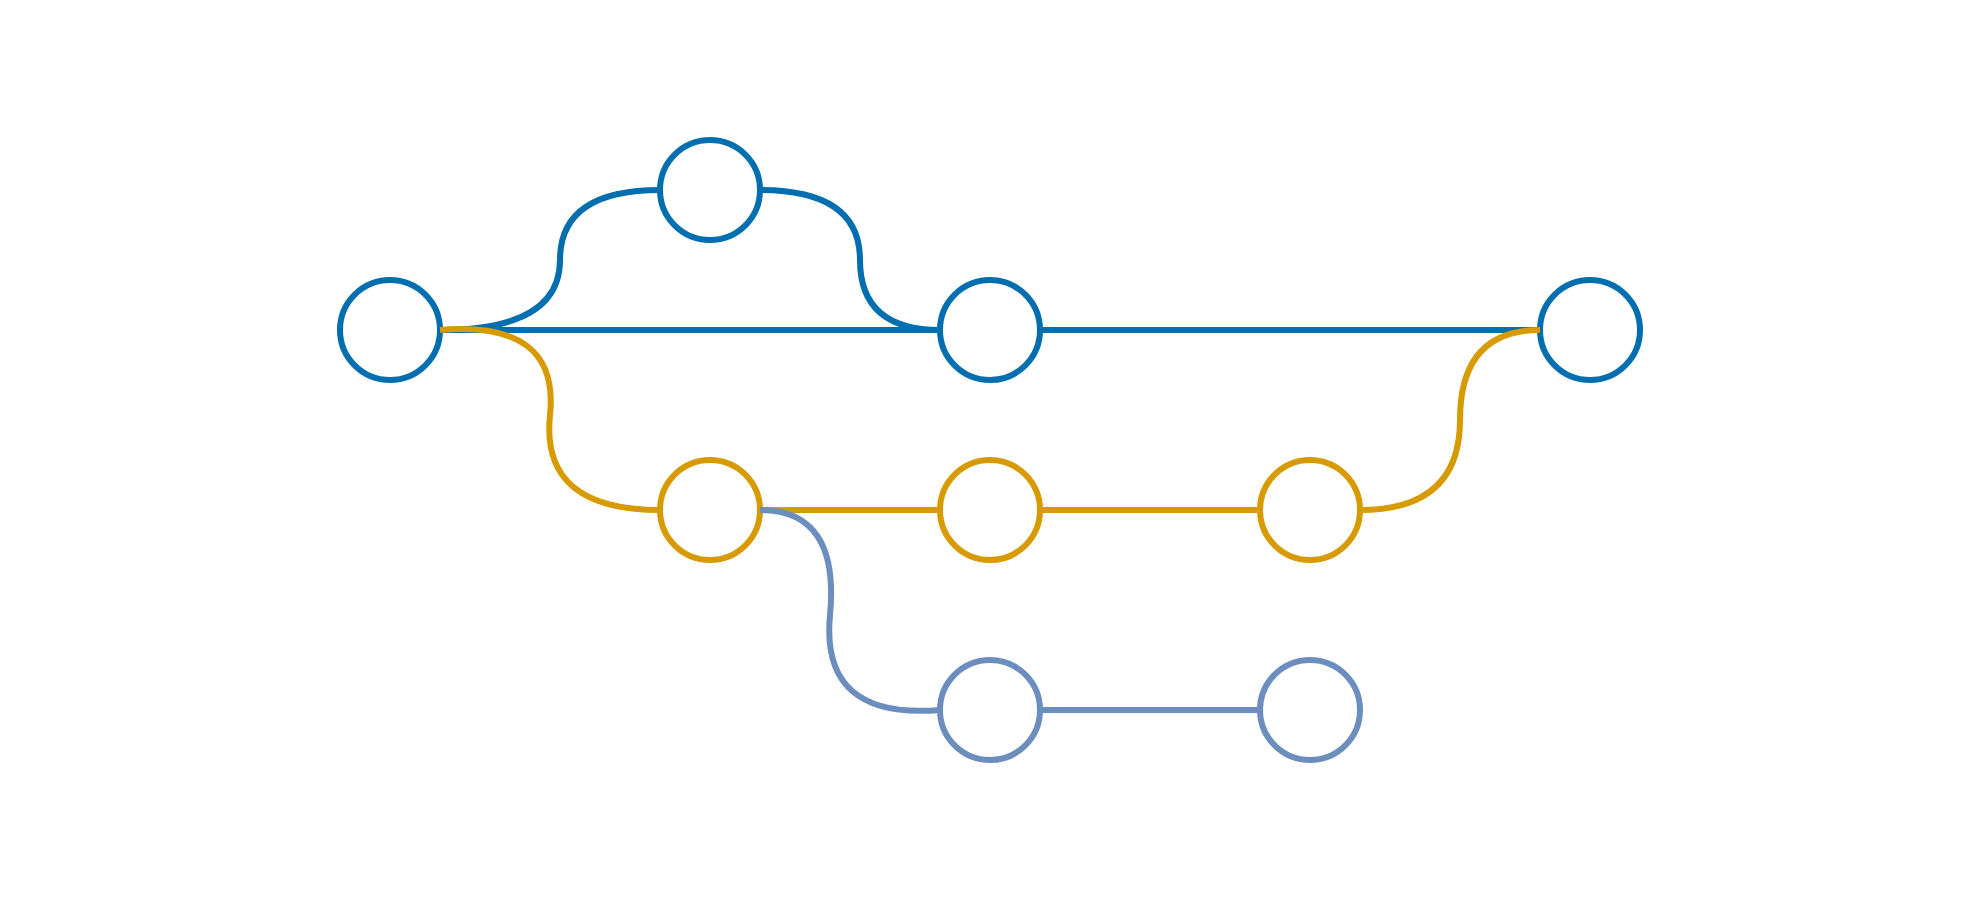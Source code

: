 <mxfile version="26.0.5">
  <diagram name="Pagina-1" id="vewpNlSyG23X5b0TpJB_">
    <mxGraphModel dx="1434" dy="780" grid="1" gridSize="10" guides="1" tooltips="1" connect="1" arrows="1" fold="1" page="1" pageScale="1" pageWidth="827" pageHeight="1169" math="0" shadow="0">
      <root>
        <mxCell id="0" />
        <mxCell id="1" parent="0" />
        <mxCell id="UY7meqOP2brbcitUYRVE-2" value="" style="rounded=1;whiteSpace=wrap;html=1;strokeWidth=2;strokeColor=none;absoluteArcSize=1;arcSize=0;" parent="1" vertex="1">
          <mxGeometry x="380" y="310" width="990" height="450" as="geometry" />
        </mxCell>
        <mxCell id="UY7meqOP2brbcitUYRVE-8" style="edgeStyle=orthogonalEdgeStyle;rounded=0;orthogonalLoop=1;jettySize=auto;html=1;entryX=0;entryY=0.5;entryDx=0;entryDy=0;strokeWidth=3;fillColor=#1ba1e2;strokeColor=#006EAF;endArrow=none;endFill=0;" parent="1" source="UY7meqOP2brbcitUYRVE-1" target="UY7meqOP2brbcitUYRVE-3" edge="1">
          <mxGeometry relative="1" as="geometry" />
        </mxCell>
        <mxCell id="UY7meqOP2brbcitUYRVE-1" value="" style="ellipse;whiteSpace=wrap;html=1;aspect=fixed;strokeWidth=3;fillColor=none;fontColor=#ffffff;strokeColor=#006EAF;" parent="1" vertex="1">
          <mxGeometry x="550" y="450" width="50" height="50" as="geometry" />
        </mxCell>
        <mxCell id="UY7meqOP2brbcitUYRVE-4" value="" style="ellipse;whiteSpace=wrap;html=1;aspect=fixed;strokeWidth=3;fillColor=none;fontColor=#ffffff;strokeColor=#006EAF;" parent="1" vertex="1">
          <mxGeometry x="1150" y="450" width="50" height="50" as="geometry" />
        </mxCell>
        <mxCell id="UY7meqOP2brbcitUYRVE-9" style="edgeStyle=orthogonalEdgeStyle;rounded=0;orthogonalLoop=1;jettySize=auto;html=1;strokeWidth=3;fillColor=#1ba1e2;strokeColor=#006EAF;endArrow=none;endFill=0;" parent="1" source="UY7meqOP2brbcitUYRVE-3" target="UY7meqOP2brbcitUYRVE-4" edge="1">
          <mxGeometry relative="1" as="geometry" />
        </mxCell>
        <mxCell id="UY7meqOP2brbcitUYRVE-3" value="" style="ellipse;whiteSpace=wrap;html=1;aspect=fixed;strokeWidth=3;fillColor=none;fontColor=#ffffff;strokeColor=#006EAF;" parent="1" vertex="1">
          <mxGeometry x="850" y="450" width="50" height="50" as="geometry" />
        </mxCell>
        <mxCell id="UY7meqOP2brbcitUYRVE-7" value="" style="ellipse;whiteSpace=wrap;html=1;aspect=fixed;strokeWidth=3;fillColor=none;fontColor=#ffffff;strokeColor=#006EAF;" parent="1" vertex="1">
          <mxGeometry x="710" y="380" width="50" height="50" as="geometry" />
        </mxCell>
        <mxCell id="UY7meqOP2brbcitUYRVE-10" value="" style="curved=1;endArrow=none;html=1;rounded=0;exitX=1;exitY=0.5;exitDx=0;exitDy=0;entryX=0;entryY=0.5;entryDx=0;entryDy=0;strokeWidth=3;fillColor=#1ba1e2;strokeColor=#006EAF;startArrow=none;startFill=0;endFill=0;" parent="1" source="UY7meqOP2brbcitUYRVE-1" target="UY7meqOP2brbcitUYRVE-7" edge="1">
          <mxGeometry width="50" height="50" relative="1" as="geometry">
            <mxPoint x="650" y="470" as="sourcePoint" />
            <mxPoint x="700" y="420" as="targetPoint" />
            <Array as="points">
              <mxPoint x="660" y="475" />
              <mxPoint x="660" y="405" />
            </Array>
          </mxGeometry>
        </mxCell>
        <mxCell id="UY7meqOP2brbcitUYRVE-13" value="" style="curved=1;endArrow=none;html=1;rounded=0;exitX=1;exitY=0.5;exitDx=0;exitDy=0;entryX=0;entryY=0.5;entryDx=0;entryDy=0;strokeWidth=3;fillColor=#1ba1e2;strokeColor=#006EAF;endFill=0;" parent="1" source="UY7meqOP2brbcitUYRVE-7" target="UY7meqOP2brbcitUYRVE-3" edge="1">
          <mxGeometry width="50" height="50" relative="1" as="geometry">
            <mxPoint x="780" y="420" as="sourcePoint" />
            <mxPoint x="830" y="370" as="targetPoint" />
            <Array as="points">
              <mxPoint x="810" y="405" />
              <mxPoint x="810" y="475" />
            </Array>
          </mxGeometry>
        </mxCell>
        <mxCell id="UY7meqOP2brbcitUYRVE-19" style="edgeStyle=orthogonalEdgeStyle;rounded=0;orthogonalLoop=1;jettySize=auto;html=1;entryX=0;entryY=0.5;entryDx=0;entryDy=0;strokeWidth=3;fillColor=#ffe6cc;strokeColor=#d79b00;endArrow=none;endFill=0;" parent="1" source="UY7meqOP2brbcitUYRVE-14" target="UY7meqOP2brbcitUYRVE-18" edge="1">
          <mxGeometry relative="1" as="geometry" />
        </mxCell>
        <mxCell id="UY7meqOP2brbcitUYRVE-14" value="" style="ellipse;whiteSpace=wrap;html=1;aspect=fixed;strokeWidth=3;fillColor=none;strokeColor=#d79b00;" parent="1" vertex="1">
          <mxGeometry x="710" y="540" width="50" height="50" as="geometry" />
        </mxCell>
        <mxCell id="UY7meqOP2brbcitUYRVE-15" value="" style="ellipse;whiteSpace=wrap;html=1;aspect=fixed;strokeWidth=3;fillColor=none;strokeColor=#d79b00;" parent="1" vertex="1">
          <mxGeometry x="1010" y="540" width="50" height="50" as="geometry" />
        </mxCell>
        <mxCell id="UY7meqOP2brbcitUYRVE-23" style="edgeStyle=orthogonalEdgeStyle;rounded=0;orthogonalLoop=1;jettySize=auto;html=1;entryX=0;entryY=0.5;entryDx=0;entryDy=0;strokeWidth=3;fillColor=#dae8fc;strokeColor=#6c8ebf;endArrow=none;endFill=0;" parent="1" source="UY7meqOP2brbcitUYRVE-16" target="UY7meqOP2brbcitUYRVE-17" edge="1">
          <mxGeometry relative="1" as="geometry" />
        </mxCell>
        <mxCell id="UY7meqOP2brbcitUYRVE-16" value="" style="ellipse;whiteSpace=wrap;html=1;aspect=fixed;strokeWidth=3;fillColor=none;strokeColor=#6c8ebf;" parent="1" vertex="1">
          <mxGeometry x="850" y="640" width="50" height="50" as="geometry" />
        </mxCell>
        <mxCell id="UY7meqOP2brbcitUYRVE-17" value="" style="ellipse;whiteSpace=wrap;html=1;aspect=fixed;strokeWidth=3;fillColor=none;strokeColor=#6c8ebf;" parent="1" vertex="1">
          <mxGeometry x="1010" y="640" width="50" height="50" as="geometry" />
        </mxCell>
        <mxCell id="UY7meqOP2brbcitUYRVE-20" style="edgeStyle=orthogonalEdgeStyle;rounded=0;orthogonalLoop=1;jettySize=auto;html=1;entryX=0;entryY=0.5;entryDx=0;entryDy=0;strokeWidth=3;fillColor=#ffe6cc;strokeColor=#d79b00;endArrow=none;endFill=0;" parent="1" source="UY7meqOP2brbcitUYRVE-18" target="UY7meqOP2brbcitUYRVE-15" edge="1">
          <mxGeometry relative="1" as="geometry" />
        </mxCell>
        <mxCell id="UY7meqOP2brbcitUYRVE-18" value="" style="ellipse;whiteSpace=wrap;html=1;aspect=fixed;strokeWidth=3;fillColor=none;strokeColor=#d79b00;" parent="1" vertex="1">
          <mxGeometry x="850" y="540" width="50" height="50" as="geometry" />
        </mxCell>
        <mxCell id="UY7meqOP2brbcitUYRVE-21" value="" style="curved=1;endArrow=none;html=1;rounded=0;exitX=1;exitY=0.5;exitDx=0;exitDy=0;entryX=0;entryY=0.5;entryDx=0;entryDy=0;strokeWidth=3;fillColor=#ffe6cc;strokeColor=#d79b00;endFill=0;" parent="1" source="UY7meqOP2brbcitUYRVE-1" target="UY7meqOP2brbcitUYRVE-14" edge="1">
          <mxGeometry width="50" height="50" relative="1" as="geometry">
            <mxPoint x="590" y="620" as="sourcePoint" />
            <mxPoint x="640" y="570" as="targetPoint" />
            <Array as="points">
              <mxPoint x="660" y="470" />
              <mxPoint x="650" y="565" />
            </Array>
          </mxGeometry>
        </mxCell>
        <mxCell id="UY7meqOP2brbcitUYRVE-22" value="" style="curved=1;endArrow=none;html=1;rounded=0;exitX=1;exitY=0.5;exitDx=0;exitDy=0;entryX=0;entryY=0.5;entryDx=0;entryDy=0;strokeWidth=3;fillColor=#dae8fc;strokeColor=#6c8ebf;endFill=0;" parent="1" source="UY7meqOP2brbcitUYRVE-14" target="UY7meqOP2brbcitUYRVE-16" edge="1">
          <mxGeometry width="50" height="50" relative="1" as="geometry">
            <mxPoint x="630" y="700" as="sourcePoint" />
            <mxPoint x="680" y="650" as="targetPoint" />
            <Array as="points">
              <mxPoint x="800" y="565" />
              <mxPoint x="790" y="670" />
            </Array>
          </mxGeometry>
        </mxCell>
        <mxCell id="UY7meqOP2brbcitUYRVE-24" value="" style="curved=1;endArrow=none;html=1;rounded=0;exitX=1;exitY=0.5;exitDx=0;exitDy=0;entryX=0;entryY=0.5;entryDx=0;entryDy=0;strokeWidth=3;fillColor=#ffe6cc;strokeColor=#d79b00;endFill=0;" parent="1" source="UY7meqOP2brbcitUYRVE-15" target="UY7meqOP2brbcitUYRVE-4" edge="1">
          <mxGeometry width="50" height="50" relative="1" as="geometry">
            <mxPoint x="1090" y="580" as="sourcePoint" />
            <mxPoint x="1140" y="530" as="targetPoint" />
            <Array as="points">
              <mxPoint x="1110" y="565" />
              <mxPoint x="1110" y="475" />
            </Array>
          </mxGeometry>
        </mxCell>
      </root>
    </mxGraphModel>
  </diagram>
</mxfile>
